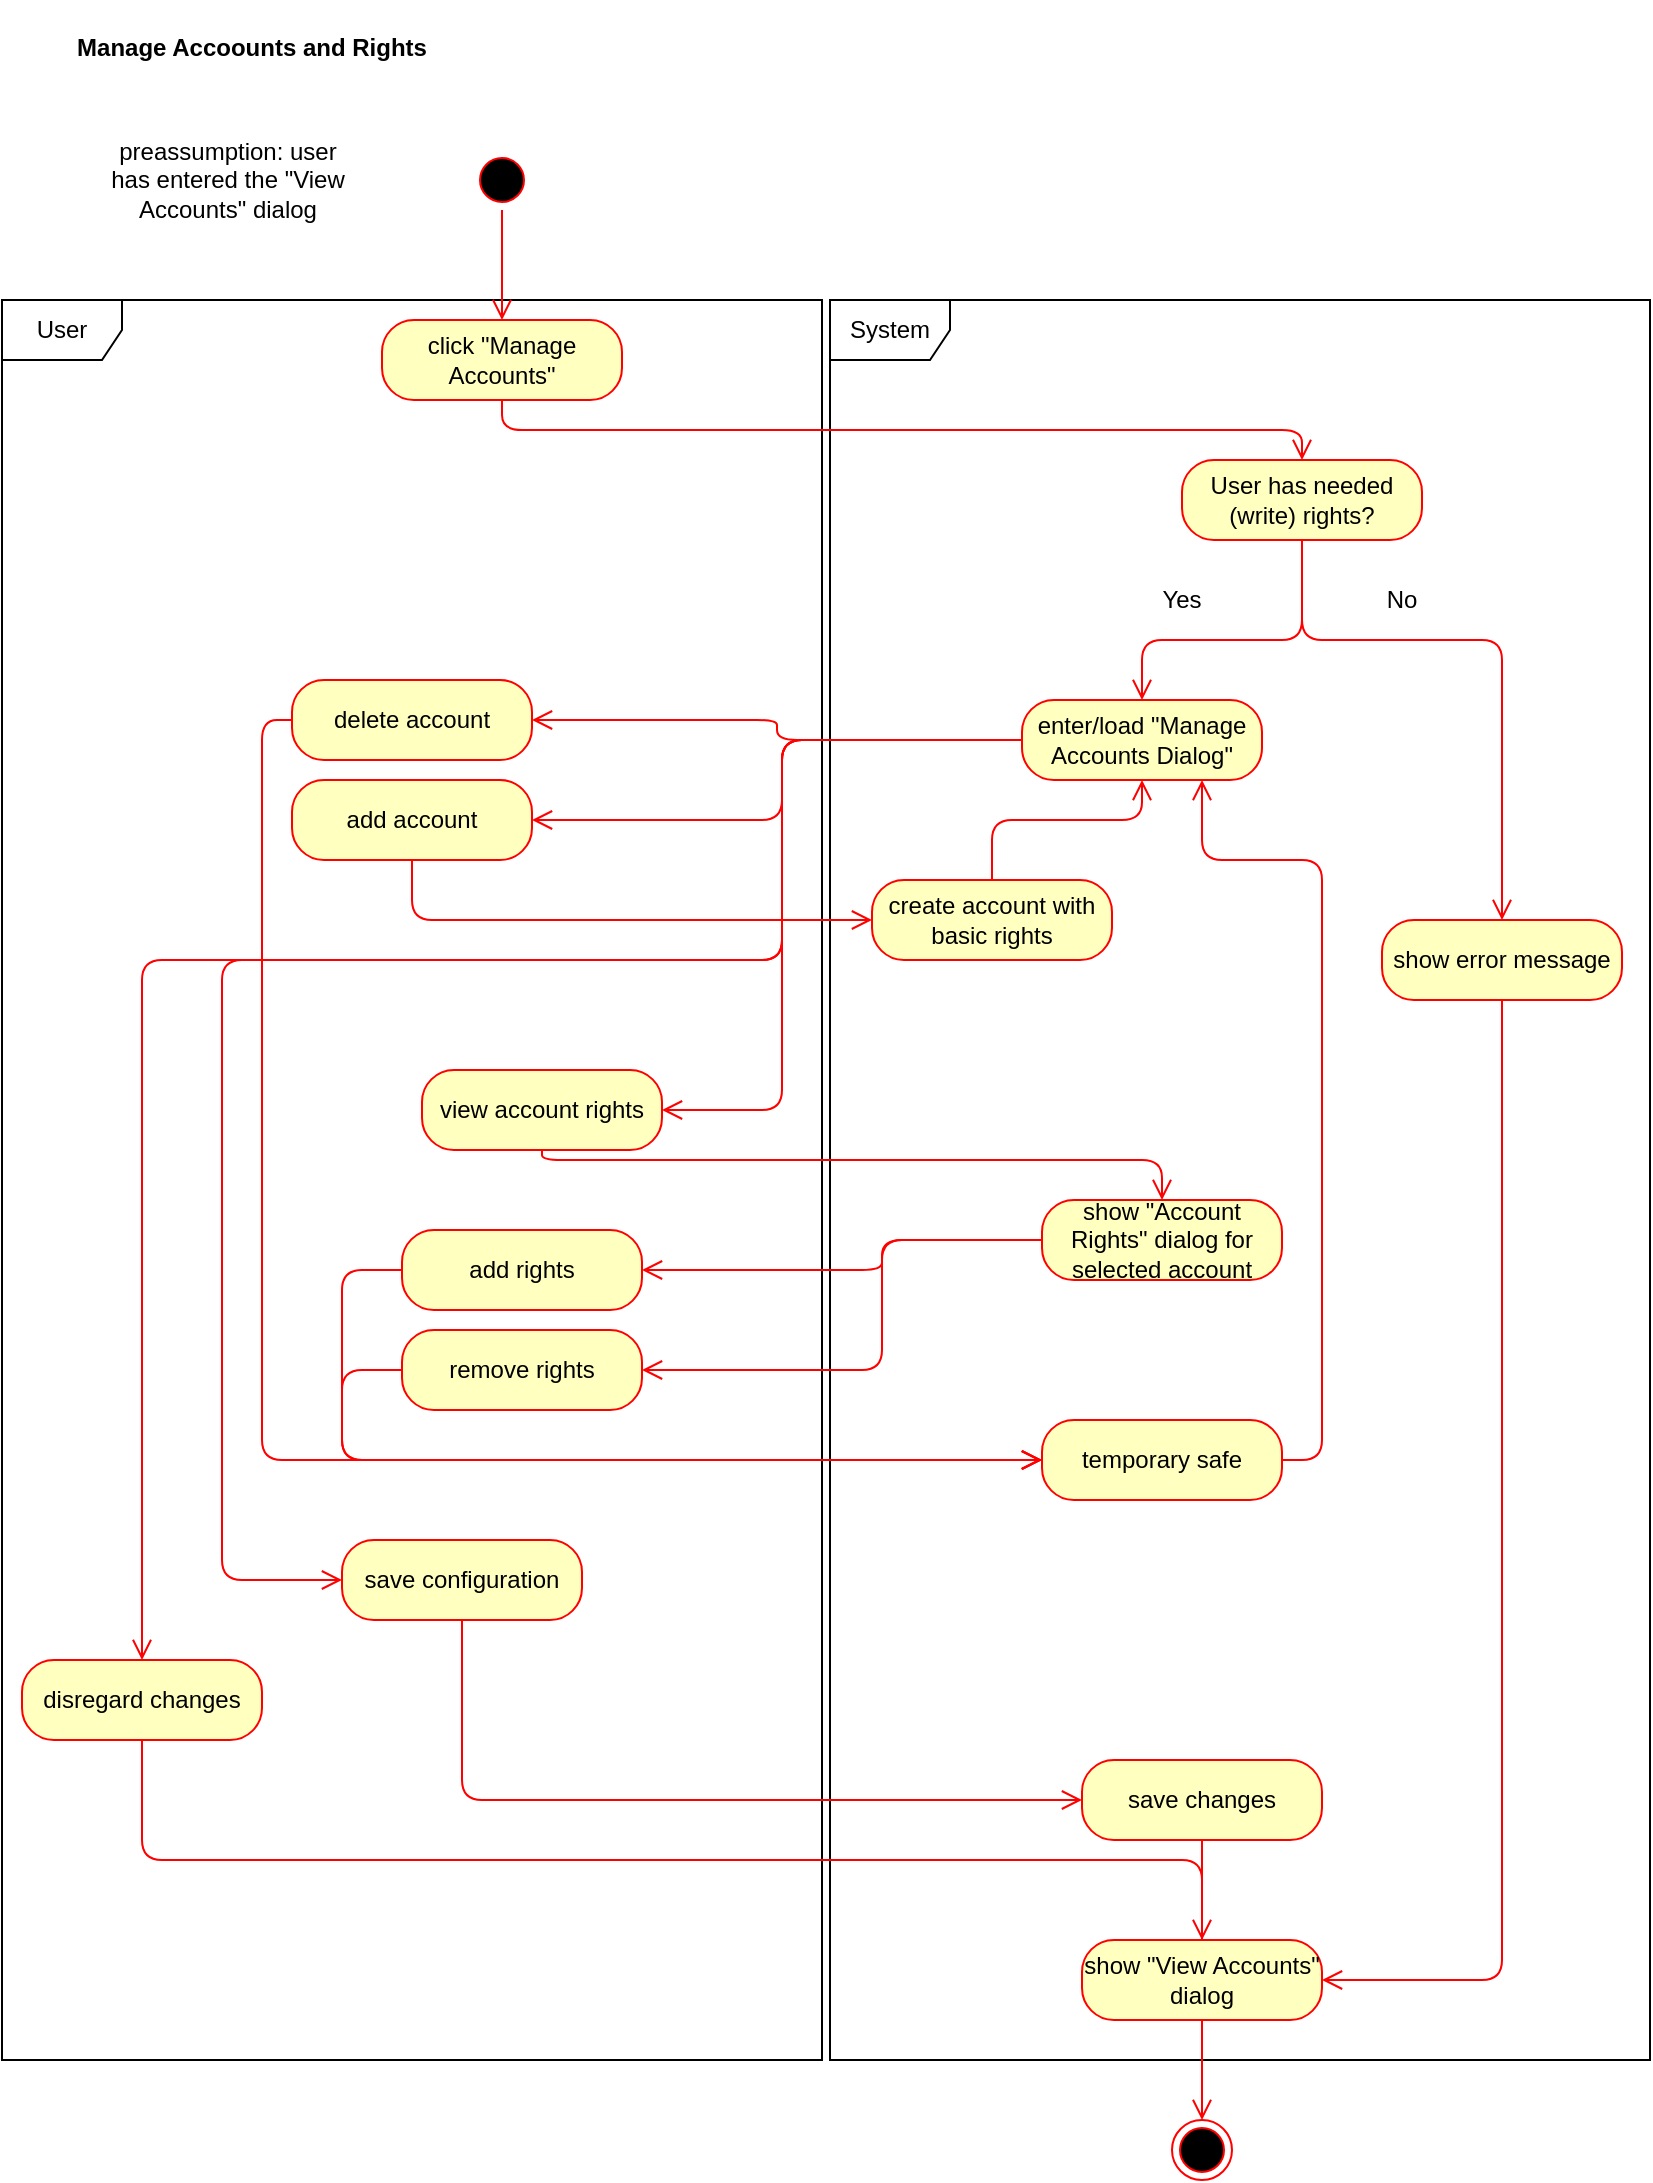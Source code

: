 <mxfile version="13.8.5" type="github">
  <diagram id="51uBncpZeKGi5nlefZB6" name="Activity_Diagram_Manage_Accounts">
    <mxGraphModel dx="1422" dy="762" grid="1" gridSize="10" guides="1" tooltips="1" connect="1" arrows="1" fold="1" page="1" pageScale="1" pageWidth="827" pageHeight="1169" math="0" shadow="0">
      <root>
        <mxCell id="MIjQvJClVpNPJ3KCYoKW-0" />
        <mxCell id="MIjQvJClVpNPJ3KCYoKW-1" parent="MIjQvJClVpNPJ3KCYoKW-0" />
        <mxCell id="v87nf60ux7OiHvOhuIsg-0" value="User" style="shape=umlFrame;whiteSpace=wrap;html=1;" parent="MIjQvJClVpNPJ3KCYoKW-1" vertex="1">
          <mxGeometry y="150" width="410" height="880" as="geometry" />
        </mxCell>
        <mxCell id="v87nf60ux7OiHvOhuIsg-1" value="System" style="shape=umlFrame;whiteSpace=wrap;html=1;" parent="MIjQvJClVpNPJ3KCYoKW-1" vertex="1">
          <mxGeometry x="414" y="150" width="410" height="880" as="geometry" />
        </mxCell>
        <mxCell id="uPn5avV3h4MO-AuFN-KD-62" value="Yes" style="text;html=1;strokeColor=none;fillColor=none;align=center;verticalAlign=middle;whiteSpace=wrap;rounded=0;" parent="MIjQvJClVpNPJ3KCYoKW-1" vertex="1">
          <mxGeometry x="570" y="290" width="40" height="20" as="geometry" />
        </mxCell>
        <mxCell id="uPn5avV3h4MO-AuFN-KD-66" value="No" style="text;html=1;strokeColor=none;fillColor=none;align=center;verticalAlign=middle;whiteSpace=wrap;rounded=0;" parent="MIjQvJClVpNPJ3KCYoKW-1" vertex="1">
          <mxGeometry x="680" y="290" width="40" height="20" as="geometry" />
        </mxCell>
        <mxCell id="iclMmv0nS1doL0X6kXzv-4" value="preassumption: user has entered the &quot;View Accounts&quot; dialog" style="text;html=1;strokeColor=none;fillColor=none;align=center;verticalAlign=middle;whiteSpace=wrap;rounded=0;" parent="MIjQvJClVpNPJ3KCYoKW-1" vertex="1">
          <mxGeometry x="48" y="80" width="130" height="20" as="geometry" />
        </mxCell>
        <mxCell id="H4dfCoq8JvrkCILPb4lh-0" value="User has needed (write) rights?" style="rounded=1;whiteSpace=wrap;html=1;arcSize=40;fontColor=#000000;fillColor=#ffffc0;strokeColor=#ff0000;" parent="MIjQvJClVpNPJ3KCYoKW-1" vertex="1">
          <mxGeometry x="590" y="230" width="120" height="40" as="geometry" />
        </mxCell>
        <mxCell id="H4dfCoq8JvrkCILPb4lh-5" value="" style="ellipse;html=1;shape=startState;fillColor=#000000;strokeColor=#ff0000;" parent="MIjQvJClVpNPJ3KCYoKW-1" vertex="1">
          <mxGeometry x="235" y="75" width="30" height="30" as="geometry" />
        </mxCell>
        <mxCell id="H4dfCoq8JvrkCILPb4lh-6" value="" style="edgeStyle=orthogonalEdgeStyle;html=1;verticalAlign=bottom;endArrow=open;endSize=8;strokeColor=#ff0000;entryX=0.5;entryY=0;entryDx=0;entryDy=0;" parent="MIjQvJClVpNPJ3KCYoKW-1" source="H4dfCoq8JvrkCILPb4lh-5" target="H4dfCoq8JvrkCILPb4lh-28" edge="1">
          <mxGeometry relative="1" as="geometry">
            <mxPoint x="420" y="90" as="targetPoint" />
          </mxGeometry>
        </mxCell>
        <mxCell id="H4dfCoq8JvrkCILPb4lh-7" value="Manage Accoounts and Rights" style="text;align=center;fontStyle=1;verticalAlign=middle;spacingLeft=3;spacingRight=3;strokeColor=none;rotatable=0;points=[[0,0.5],[1,0.5]];portConstraint=eastwest;" parent="MIjQvJClVpNPJ3KCYoKW-1" vertex="1">
          <mxGeometry width="250" height="46" as="geometry" />
        </mxCell>
        <mxCell id="H4dfCoq8JvrkCILPb4lh-8" value="" style="ellipse;html=1;shape=endState;fillColor=#000000;strokeColor=#ff0000;" parent="MIjQvJClVpNPJ3KCYoKW-1" vertex="1">
          <mxGeometry x="585" y="1060" width="30" height="30" as="geometry" />
        </mxCell>
        <mxCell id="H4dfCoq8JvrkCILPb4lh-28" value="click &quot;Manage Accounts&quot;" style="rounded=1;whiteSpace=wrap;html=1;arcSize=40;fontColor=#000000;fillColor=#ffffc0;strokeColor=#ff0000;" parent="MIjQvJClVpNPJ3KCYoKW-1" vertex="1">
          <mxGeometry x="190" y="160" width="120" height="40" as="geometry" />
        </mxCell>
        <mxCell id="H4dfCoq8JvrkCILPb4lh-29" value="" style="edgeStyle=orthogonalEdgeStyle;html=1;verticalAlign=bottom;endArrow=open;endSize=8;strokeColor=#ff0000;entryX=0.5;entryY=0;entryDx=0;entryDy=0;exitX=0.5;exitY=1;exitDx=0;exitDy=0;" parent="MIjQvJClVpNPJ3KCYoKW-1" source="H4dfCoq8JvrkCILPb4lh-28" target="H4dfCoq8JvrkCILPb4lh-0" edge="1">
          <mxGeometry relative="1" as="geometry">
            <mxPoint x="260" y="170" as="targetPoint" />
            <mxPoint x="260" y="115" as="sourcePoint" />
          </mxGeometry>
        </mxCell>
        <mxCell id="H4dfCoq8JvrkCILPb4lh-30" value="show error message" style="rounded=1;whiteSpace=wrap;html=1;arcSize=40;fontColor=#000000;fillColor=#ffffc0;strokeColor=#ff0000;" parent="MIjQvJClVpNPJ3KCYoKW-1" vertex="1">
          <mxGeometry x="690" y="460" width="120" height="40" as="geometry" />
        </mxCell>
        <mxCell id="H4dfCoq8JvrkCILPb4lh-31" value="enter/load &quot;Manage Accounts Dialog&quot;" style="rounded=1;whiteSpace=wrap;html=1;arcSize=40;fontColor=#000000;fillColor=#ffffc0;strokeColor=#ff0000;" parent="MIjQvJClVpNPJ3KCYoKW-1" vertex="1">
          <mxGeometry x="510" y="350" width="120" height="40" as="geometry" />
        </mxCell>
        <mxCell id="H4dfCoq8JvrkCILPb4lh-32" value="delete account" style="rounded=1;whiteSpace=wrap;html=1;arcSize=40;fontColor=#000000;fillColor=#ffffc0;strokeColor=#ff0000;" parent="MIjQvJClVpNPJ3KCYoKW-1" vertex="1">
          <mxGeometry x="145" y="340" width="120" height="40" as="geometry" />
        </mxCell>
        <mxCell id="H4dfCoq8JvrkCILPb4lh-33" value="add account" style="rounded=1;whiteSpace=wrap;html=1;arcSize=40;fontColor=#000000;fillColor=#ffffc0;strokeColor=#ff0000;" parent="MIjQvJClVpNPJ3KCYoKW-1" vertex="1">
          <mxGeometry x="145" y="390" width="120" height="40" as="geometry" />
        </mxCell>
        <mxCell id="H4dfCoq8JvrkCILPb4lh-34" value="add rights" style="rounded=1;whiteSpace=wrap;html=1;arcSize=40;fontColor=#000000;fillColor=#ffffc0;strokeColor=#ff0000;" parent="MIjQvJClVpNPJ3KCYoKW-1" vertex="1">
          <mxGeometry x="200" y="615" width="120" height="40" as="geometry" />
        </mxCell>
        <mxCell id="H4dfCoq8JvrkCILPb4lh-35" value="remove rights" style="rounded=1;whiteSpace=wrap;html=1;arcSize=40;fontColor=#000000;fillColor=#ffffc0;strokeColor=#ff0000;" parent="MIjQvJClVpNPJ3KCYoKW-1" vertex="1">
          <mxGeometry x="200" y="665" width="120" height="40" as="geometry" />
        </mxCell>
        <mxCell id="H4dfCoq8JvrkCILPb4lh-36" value="save configuration" style="rounded=1;whiteSpace=wrap;html=1;arcSize=40;fontColor=#000000;fillColor=#ffffc0;strokeColor=#ff0000;" parent="MIjQvJClVpNPJ3KCYoKW-1" vertex="1">
          <mxGeometry x="170" y="770" width="120" height="40" as="geometry" />
        </mxCell>
        <mxCell id="H4dfCoq8JvrkCILPb4lh-41" value="view account rights" style="rounded=1;whiteSpace=wrap;html=1;arcSize=40;fontColor=#000000;fillColor=#ffffc0;strokeColor=#ff0000;" parent="MIjQvJClVpNPJ3KCYoKW-1" vertex="1">
          <mxGeometry x="210" y="535" width="120" height="40" as="geometry" />
        </mxCell>
        <mxCell id="H4dfCoq8JvrkCILPb4lh-42" value="show &quot;Account Rights&quot; dialog for selected account" style="rounded=1;whiteSpace=wrap;html=1;arcSize=40;fontColor=#000000;fillColor=#ffffc0;strokeColor=#ff0000;" parent="MIjQvJClVpNPJ3KCYoKW-1" vertex="1">
          <mxGeometry x="520" y="600" width="120" height="40" as="geometry" />
        </mxCell>
        <mxCell id="H4dfCoq8JvrkCILPb4lh-47" value="" style="edgeStyle=orthogonalEdgeStyle;html=1;verticalAlign=bottom;endArrow=open;endSize=8;strokeColor=#ff0000;entryX=1;entryY=0.5;entryDx=0;entryDy=0;exitX=0;exitY=0.5;exitDx=0;exitDy=0;" parent="MIjQvJClVpNPJ3KCYoKW-1" source="H4dfCoq8JvrkCILPb4lh-31" target="H4dfCoq8JvrkCILPb4lh-32" edge="1">
          <mxGeometry relative="1" as="geometry">
            <mxPoint x="660" y="240" as="targetPoint" />
            <mxPoint x="260" y="210" as="sourcePoint" />
          </mxGeometry>
        </mxCell>
        <mxCell id="H4dfCoq8JvrkCILPb4lh-48" value="" style="edgeStyle=orthogonalEdgeStyle;html=1;verticalAlign=bottom;endArrow=open;endSize=8;strokeColor=#ff0000;entryX=1;entryY=0.5;entryDx=0;entryDy=0;exitX=0;exitY=0.5;exitDx=0;exitDy=0;startSize=7;" parent="MIjQvJClVpNPJ3KCYoKW-1" source="H4dfCoq8JvrkCILPb4lh-31" target="H4dfCoq8JvrkCILPb4lh-33" edge="1">
          <mxGeometry relative="1" as="geometry">
            <mxPoint x="270" y="370" as="targetPoint" />
            <mxPoint x="520" y="380" as="sourcePoint" />
            <Array as="points">
              <mxPoint x="390" y="370" />
              <mxPoint x="390" y="410" />
            </Array>
          </mxGeometry>
        </mxCell>
        <mxCell id="H4dfCoq8JvrkCILPb4lh-49" value="" style="edgeStyle=orthogonalEdgeStyle;html=1;verticalAlign=bottom;endArrow=open;endSize=8;strokeColor=#ff0000;entryX=1;entryY=0.5;entryDx=0;entryDy=0;exitX=0;exitY=0.5;exitDx=0;exitDy=0;" parent="MIjQvJClVpNPJ3KCYoKW-1" source="H4dfCoq8JvrkCILPb4lh-31" target="H4dfCoq8JvrkCILPb4lh-41" edge="1">
          <mxGeometry relative="1" as="geometry">
            <mxPoint x="280" y="380" as="targetPoint" />
            <mxPoint x="530" y="390" as="sourcePoint" />
            <Array as="points">
              <mxPoint x="390" y="370" />
              <mxPoint x="390" y="555" />
            </Array>
          </mxGeometry>
        </mxCell>
        <mxCell id="H4dfCoq8JvrkCILPb4lh-50" value="" style="edgeStyle=orthogonalEdgeStyle;html=1;verticalAlign=bottom;endArrow=open;endSize=8;strokeColor=#ff0000;entryX=0.5;entryY=0;entryDx=0;entryDy=0;exitX=0.5;exitY=1;exitDx=0;exitDy=0;" parent="MIjQvJClVpNPJ3KCYoKW-1" source="H4dfCoq8JvrkCILPb4lh-41" target="H4dfCoq8JvrkCILPb4lh-42" edge="1">
          <mxGeometry relative="1" as="geometry">
            <mxPoint x="270" y="550" as="targetPoint" />
            <mxPoint x="520" y="460" as="sourcePoint" />
            <Array as="points">
              <mxPoint x="270" y="580" />
              <mxPoint x="580" y="580" />
            </Array>
          </mxGeometry>
        </mxCell>
        <mxCell id="H4dfCoq8JvrkCILPb4lh-51" value="" style="edgeStyle=orthogonalEdgeStyle;html=1;verticalAlign=bottom;endArrow=open;endSize=8;strokeColor=#ff0000;exitX=0;exitY=0.5;exitDx=0;exitDy=0;entryX=1;entryY=0.5;entryDx=0;entryDy=0;" parent="MIjQvJClVpNPJ3KCYoKW-1" source="H4dfCoq8JvrkCILPb4lh-42" target="H4dfCoq8JvrkCILPb4lh-34" edge="1">
          <mxGeometry relative="1" as="geometry">
            <mxPoint x="450" y="600" as="targetPoint" />
            <mxPoint x="520" y="460" as="sourcePoint" />
            <Array as="points">
              <mxPoint x="440" y="620" />
              <mxPoint x="440" y="635" />
            </Array>
          </mxGeometry>
        </mxCell>
        <mxCell id="H4dfCoq8JvrkCILPb4lh-52" value="" style="edgeStyle=orthogonalEdgeStyle;html=1;verticalAlign=bottom;endArrow=open;endSize=8;strokeColor=#ff0000;entryX=1;entryY=0.5;entryDx=0;entryDy=0;exitX=0;exitY=0.5;exitDx=0;exitDy=0;" parent="MIjQvJClVpNPJ3KCYoKW-1" source="H4dfCoq8JvrkCILPb4lh-42" target="H4dfCoq8JvrkCILPb4lh-35" edge="1">
          <mxGeometry relative="1" as="geometry">
            <mxPoint x="340" y="630" as="targetPoint" />
            <mxPoint x="530" y="630" as="sourcePoint" />
            <Array as="points">
              <mxPoint x="440" y="620" />
              <mxPoint x="440" y="685" />
            </Array>
          </mxGeometry>
        </mxCell>
        <mxCell id="H4dfCoq8JvrkCILPb4lh-53" value="" style="edgeStyle=orthogonalEdgeStyle;html=1;verticalAlign=bottom;endArrow=open;endSize=8;strokeColor=#ff0000;exitX=0.5;exitY=1;exitDx=0;exitDy=0;entryX=0;entryY=0.5;entryDx=0;entryDy=0;" parent="MIjQvJClVpNPJ3KCYoKW-1" source="H4dfCoq8JvrkCILPb4lh-33" target="H4dfCoq8JvrkCILPb4lh-54" edge="1">
          <mxGeometry relative="1" as="geometry">
            <mxPoint x="570" y="460" as="targetPoint" />
            <mxPoint x="520" y="380" as="sourcePoint" />
            <Array as="points">
              <mxPoint x="205" y="460" />
            </Array>
          </mxGeometry>
        </mxCell>
        <mxCell id="H4dfCoq8JvrkCILPb4lh-54" value="create account with basic rights" style="rounded=1;whiteSpace=wrap;html=1;arcSize=40;fontColor=#000000;fillColor=#ffffc0;strokeColor=#ff0000;" parent="MIjQvJClVpNPJ3KCYoKW-1" vertex="1">
          <mxGeometry x="435" y="440" width="120" height="40" as="geometry" />
        </mxCell>
        <mxCell id="H4dfCoq8JvrkCILPb4lh-57" value="" style="edgeStyle=orthogonalEdgeStyle;html=1;verticalAlign=bottom;endArrow=open;endSize=8;strokeColor=#ff0000;entryX=0.5;entryY=1;entryDx=0;entryDy=0;exitX=0.5;exitY=0;exitDx=0;exitDy=0;" parent="MIjQvJClVpNPJ3KCYoKW-1" source="H4dfCoq8JvrkCILPb4lh-54" target="H4dfCoq8JvrkCILPb4lh-31" edge="1">
          <mxGeometry relative="1" as="geometry">
            <mxPoint x="270" y="550" as="targetPoint" />
            <mxPoint x="520" y="380" as="sourcePoint" />
            <Array as="points">
              <mxPoint x="495" y="410" />
              <mxPoint x="570" y="410" />
            </Array>
          </mxGeometry>
        </mxCell>
        <mxCell id="H4dfCoq8JvrkCILPb4lh-58" value="" style="edgeStyle=orthogonalEdgeStyle;html=1;verticalAlign=bottom;endArrow=open;endSize=8;strokeColor=#ff0000;exitX=0;exitY=0.5;exitDx=0;exitDy=0;entryX=0;entryY=0.5;entryDx=0;entryDy=0;" parent="MIjQvJClVpNPJ3KCYoKW-1" source="H4dfCoq8JvrkCILPb4lh-34" target="H4dfCoq8JvrkCILPb4lh-59" edge="1">
          <mxGeometry relative="1" as="geometry">
            <mxPoint x="670" y="730" as="targetPoint" />
            <mxPoint x="530" y="630" as="sourcePoint" />
            <Array as="points">
              <mxPoint x="170" y="635" />
              <mxPoint x="170" y="730" />
            </Array>
          </mxGeometry>
        </mxCell>
        <mxCell id="H4dfCoq8JvrkCILPb4lh-59" value="temporary safe" style="rounded=1;whiteSpace=wrap;html=1;arcSize=40;fontColor=#000000;fillColor=#ffffc0;strokeColor=#ff0000;" parent="MIjQvJClVpNPJ3KCYoKW-1" vertex="1">
          <mxGeometry x="520" y="710" width="120" height="40" as="geometry" />
        </mxCell>
        <mxCell id="H4dfCoq8JvrkCILPb4lh-60" value="" style="edgeStyle=orthogonalEdgeStyle;html=1;verticalAlign=bottom;endArrow=open;endSize=8;strokeColor=#ff0000;exitX=1;exitY=0.5;exitDx=0;exitDy=0;entryX=0.75;entryY=1;entryDx=0;entryDy=0;" parent="MIjQvJClVpNPJ3KCYoKW-1" source="H4dfCoq8JvrkCILPb4lh-59" target="H4dfCoq8JvrkCILPb4lh-31" edge="1">
          <mxGeometry relative="1" as="geometry">
            <mxPoint x="650" y="740" as="targetPoint" />
            <mxPoint x="220" y="630" as="sourcePoint" />
            <Array as="points">
              <mxPoint x="660" y="730" />
              <mxPoint x="660" y="430" />
              <mxPoint x="600" y="430" />
            </Array>
          </mxGeometry>
        </mxCell>
        <mxCell id="H4dfCoq8JvrkCILPb4lh-62" value="save changes" style="rounded=1;whiteSpace=wrap;html=1;arcSize=40;fontColor=#000000;fillColor=#ffffc0;strokeColor=#ff0000;" parent="MIjQvJClVpNPJ3KCYoKW-1" vertex="1">
          <mxGeometry x="540" y="880" width="120" height="40" as="geometry" />
        </mxCell>
        <mxCell id="H4dfCoq8JvrkCILPb4lh-63" value="" style="edgeStyle=orthogonalEdgeStyle;html=1;verticalAlign=bottom;endArrow=open;endSize=8;strokeColor=#ff0000;exitX=0;exitY=0.5;exitDx=0;exitDy=0;entryX=0;entryY=0.5;entryDx=0;entryDy=0;" parent="MIjQvJClVpNPJ3KCYoKW-1" source="H4dfCoq8JvrkCILPb4lh-35" target="H4dfCoq8JvrkCILPb4lh-59" edge="1">
          <mxGeometry relative="1" as="geometry">
            <mxPoint x="520" y="720" as="targetPoint" />
            <mxPoint x="220" y="630" as="sourcePoint" />
            <Array as="points">
              <mxPoint x="170" y="685" />
              <mxPoint x="170" y="730" />
            </Array>
          </mxGeometry>
        </mxCell>
        <mxCell id="H4dfCoq8JvrkCILPb4lh-64" value="" style="edgeStyle=orthogonalEdgeStyle;html=1;verticalAlign=bottom;endArrow=open;endSize=8;strokeColor=#ff0000;exitX=0;exitY=0.5;exitDx=0;exitDy=0;entryX=0;entryY=0.5;entryDx=0;entryDy=0;" parent="MIjQvJClVpNPJ3KCYoKW-1" source="H4dfCoq8JvrkCILPb4lh-31" target="H4dfCoq8JvrkCILPb4lh-36" edge="1">
          <mxGeometry relative="1" as="geometry">
            <mxPoint x="101" y="780" as="targetPoint" />
            <mxPoint x="520" y="380" as="sourcePoint" />
            <Array as="points">
              <mxPoint x="390" y="370" />
              <mxPoint x="390" y="480" />
              <mxPoint x="110" y="480" />
              <mxPoint x="110" y="790" />
            </Array>
          </mxGeometry>
        </mxCell>
        <mxCell id="H4dfCoq8JvrkCILPb4lh-65" value="" style="edgeStyle=orthogonalEdgeStyle;html=1;verticalAlign=bottom;endArrow=open;endSize=8;strokeColor=#ff0000;exitX=0.5;exitY=1;exitDx=0;exitDy=0;entryX=0;entryY=0.5;entryDx=0;entryDy=0;" parent="MIjQvJClVpNPJ3KCYoKW-1" source="H4dfCoq8JvrkCILPb4lh-36" target="H4dfCoq8JvrkCILPb4lh-62" edge="1">
          <mxGeometry relative="1" as="geometry">
            <mxPoint x="650" y="740" as="targetPoint" />
            <mxPoint x="210" y="695" as="sourcePoint" />
            <Array as="points">
              <mxPoint x="230" y="900" />
            </Array>
          </mxGeometry>
        </mxCell>
        <mxCell id="H4dfCoq8JvrkCILPb4lh-66" value="" style="edgeStyle=orthogonalEdgeStyle;html=1;verticalAlign=bottom;endArrow=open;endSize=8;strokeColor=#ff0000;exitX=0.5;exitY=1;exitDx=0;exitDy=0;entryX=0.5;entryY=0;entryDx=0;entryDy=0;" parent="MIjQvJClVpNPJ3KCYoKW-1" source="H4dfCoq8JvrkCILPb4lh-62" target="H4dfCoq8JvrkCILPb4lh-68" edge="1">
          <mxGeometry relative="1" as="geometry">
            <mxPoint x="550" y="910" as="targetPoint" />
            <mxPoint x="110" y="830" as="sourcePoint" />
            <Array as="points">
              <mxPoint x="600" y="990" />
            </Array>
          </mxGeometry>
        </mxCell>
        <mxCell id="H4dfCoq8JvrkCILPb4lh-67" value="" style="edgeStyle=orthogonalEdgeStyle;html=1;verticalAlign=bottom;endArrow=open;endSize=8;strokeColor=#ff0000;exitX=0;exitY=0.5;exitDx=0;exitDy=0;entryX=0;entryY=0.5;entryDx=0;entryDy=0;" parent="MIjQvJClVpNPJ3KCYoKW-1" source="H4dfCoq8JvrkCILPb4lh-32" target="H4dfCoq8JvrkCILPb4lh-59" edge="1">
          <mxGeometry relative="1" as="geometry">
            <mxPoint x="445" y="470" as="targetPoint" />
            <mxPoint x="215" y="440" as="sourcePoint" />
            <Array as="points">
              <mxPoint x="130" y="360" />
              <mxPoint x="130" y="730" />
            </Array>
          </mxGeometry>
        </mxCell>
        <mxCell id="H4dfCoq8JvrkCILPb4lh-68" value="show &quot;View Accounts&quot; dialog" style="rounded=1;whiteSpace=wrap;html=1;arcSize=40;fontColor=#000000;fillColor=#ffffc0;strokeColor=#ff0000;" parent="MIjQvJClVpNPJ3KCYoKW-1" vertex="1">
          <mxGeometry x="540" y="970" width="120" height="40" as="geometry" />
        </mxCell>
        <mxCell id="H4dfCoq8JvrkCILPb4lh-69" value="disregard changes" style="rounded=1;whiteSpace=wrap;html=1;arcSize=40;fontColor=#000000;fillColor=#ffffc0;strokeColor=#ff0000;" parent="MIjQvJClVpNPJ3KCYoKW-1" vertex="1">
          <mxGeometry x="10" y="830" width="120" height="40" as="geometry" />
        </mxCell>
        <mxCell id="H4dfCoq8JvrkCILPb4lh-70" value="" style="edgeStyle=orthogonalEdgeStyle;html=1;verticalAlign=bottom;endArrow=open;endSize=8;strokeColor=#ff0000;exitX=0;exitY=0.5;exitDx=0;exitDy=0;entryX=0.5;entryY=0;entryDx=0;entryDy=0;" parent="MIjQvJClVpNPJ3KCYoKW-1" source="H4dfCoq8JvrkCILPb4lh-31" target="H4dfCoq8JvrkCILPb4lh-69" edge="1">
          <mxGeometry relative="1" as="geometry">
            <mxPoint x="110" y="790" as="targetPoint" />
            <mxPoint x="520" y="380" as="sourcePoint" />
            <Array as="points">
              <mxPoint x="390" y="370" />
              <mxPoint x="390" y="480" />
              <mxPoint x="70" y="480" />
            </Array>
          </mxGeometry>
        </mxCell>
        <mxCell id="H4dfCoq8JvrkCILPb4lh-71" value="" style="edgeStyle=orthogonalEdgeStyle;html=1;verticalAlign=bottom;endArrow=open;endSize=8;strokeColor=#ff0000;exitX=0.5;exitY=1;exitDx=0;exitDy=0;entryX=0.5;entryY=0;entryDx=0;entryDy=0;" parent="MIjQvJClVpNPJ3KCYoKW-1" source="H4dfCoq8JvrkCILPb4lh-69" target="H4dfCoq8JvrkCILPb4lh-68" edge="1">
          <mxGeometry relative="1" as="geometry">
            <mxPoint x="600" y="1010" as="targetPoint" />
            <mxPoint x="150" y="830" as="sourcePoint" />
            <Array as="points">
              <mxPoint x="70" y="930" />
              <mxPoint x="600" y="930" />
            </Array>
          </mxGeometry>
        </mxCell>
        <mxCell id="H4dfCoq8JvrkCILPb4lh-73" value="" style="edgeStyle=orthogonalEdgeStyle;html=1;verticalAlign=bottom;endArrow=open;endSize=8;strokeColor=#ff0000;exitX=0.5;exitY=1;exitDx=0;exitDy=0;entryX=0.5;entryY=0;entryDx=0;entryDy=0;" parent="MIjQvJClVpNPJ3KCYoKW-1" source="H4dfCoq8JvrkCILPb4lh-68" target="H4dfCoq8JvrkCILPb4lh-8" edge="1">
          <mxGeometry relative="1" as="geometry">
            <mxPoint x="610" y="980" as="targetPoint" />
            <mxPoint x="610" y="930" as="sourcePoint" />
            <Array as="points">
              <mxPoint x="600" y="1030" />
              <mxPoint x="600" y="1030" />
            </Array>
          </mxGeometry>
        </mxCell>
        <mxCell id="H4dfCoq8JvrkCILPb4lh-74" value="" style="edgeStyle=orthogonalEdgeStyle;html=1;verticalAlign=bottom;endArrow=open;endSize=8;strokeColor=#ff0000;exitX=0.5;exitY=1;exitDx=0;exitDy=0;entryX=1;entryY=0.5;entryDx=0;entryDy=0;" parent="MIjQvJClVpNPJ3KCYoKW-1" source="H4dfCoq8JvrkCILPb4lh-30" target="H4dfCoq8JvrkCILPb4lh-68" edge="1">
          <mxGeometry relative="1" as="geometry">
            <mxPoint x="610" y="980" as="targetPoint" />
            <mxPoint x="610" y="930" as="sourcePoint" />
            <Array as="points">
              <mxPoint x="750" y="990" />
            </Array>
          </mxGeometry>
        </mxCell>
        <mxCell id="tqdOhUpATxdKJPEx6Tdf-0" value="" style="edgeStyle=orthogonalEdgeStyle;html=1;verticalAlign=bottom;endArrow=open;endSize=8;strokeColor=#ff0000;entryX=0.5;entryY=0;entryDx=0;entryDy=0;exitX=0.5;exitY=1;exitDx=0;exitDy=0;" edge="1" parent="MIjQvJClVpNPJ3KCYoKW-1" source="H4dfCoq8JvrkCILPb4lh-0" target="H4dfCoq8JvrkCILPb4lh-30">
          <mxGeometry relative="1" as="geometry">
            <mxPoint x="660" y="240" as="targetPoint" />
            <mxPoint x="260" y="210" as="sourcePoint" />
            <Array as="points">
              <mxPoint x="650" y="320" />
              <mxPoint x="750" y="320" />
            </Array>
          </mxGeometry>
        </mxCell>
        <mxCell id="tqdOhUpATxdKJPEx6Tdf-1" value="" style="edgeStyle=orthogonalEdgeStyle;html=1;verticalAlign=bottom;endArrow=open;endSize=8;strokeColor=#ff0000;entryX=0.5;entryY=0;entryDx=0;entryDy=0;exitX=0.5;exitY=1;exitDx=0;exitDy=0;" edge="1" parent="MIjQvJClVpNPJ3KCYoKW-1" source="H4dfCoq8JvrkCILPb4lh-0" target="H4dfCoq8JvrkCILPb4lh-31">
          <mxGeometry relative="1" as="geometry">
            <mxPoint x="760" y="470" as="targetPoint" />
            <mxPoint x="660" y="280" as="sourcePoint" />
            <Array as="points">
              <mxPoint x="650" y="320" />
              <mxPoint x="570" y="320" />
            </Array>
          </mxGeometry>
        </mxCell>
      </root>
    </mxGraphModel>
  </diagram>
</mxfile>
